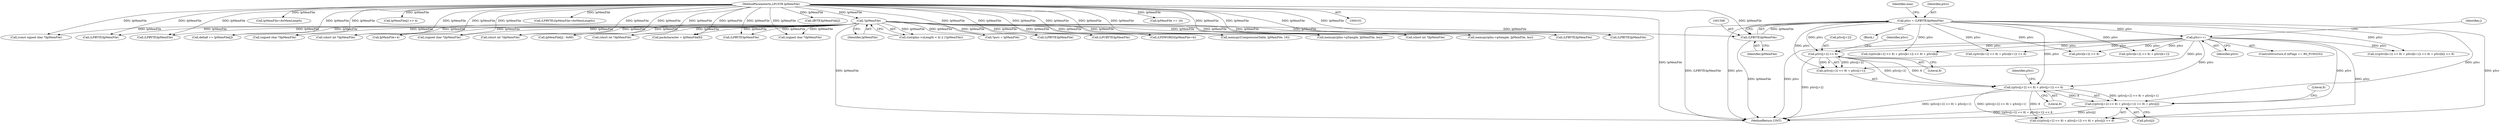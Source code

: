 digraph "0_gstreamer_bc2cdd57d549ab3ba59782e9b395d0cd683fd3ac@array" {
"1001596" [label="(Call,(((pSrc[j+2] << 8) + pSrc[j+1]) << 8) + pSrc[j])"];
"1001597" [label="(Call,((pSrc[j+2] << 8) + pSrc[j+1]) << 8)"];
"1001599" [label="(Call,pSrc[j+2] << 8)"];
"1001578" [label="(Call,pSrc++)"];
"1001565" [label="(Call,pSrc = (LPBYTE)lpMemFile)"];
"1001567" [label="(Call,(LPBYTE)lpMemFile)"];
"1000131" [label="(Call,!lpMemFile)"];
"1000104" [label="(MethodParameterIn,LPCSTR lpMemFile)"];
"1001017" [label="(Call,(LPBYTE)lpMemFile)"];
"1001600" [label="(Call,pSrc[j+2])"];
"1000539" [label="(Call,(signed char *)lpMemFile)"];
"1001201" [label="(Call,lpMemFile+4)"];
"1001510" [label="(Call,lpMemFile+dwMemLength)"];
"1000846" [label="(Call,(short int *)lpMemFile)"];
"1000104" [label="(MethodParameterIn,LPCSTR lpMemFile)"];
"1001108" [label="(Call,(short int *)lpMemFile)"];
"1001665" [label="(Call,((((pSrc[k+2] << 8) + pSrc[k+1]) << 8) + pSrc[k]) << 8)"];
"1001605" [label="(Literal,8)"];
"1000357" [label="(Call,lpMemFile[j] >> 4)"];
"1001337" [label="(Call,(LPBYTE)lpMemFile)"];
"1001607" [label="(Identifier,pSrc)"];
"1001178" [label="(Call,*psrc = lpMemFile)"];
"1001925" [label="(Call,(LPCBYTE)lpMemFile)"];
"1001667" [label="(Call,((pSrc[k+2] << 8) + pSrc[k+1]) << 8)"];
"1001508" [label="(Call,(LPBYTE)(lpMemFile+dwMemLength))"];
"1001579" [label="(Identifier,pSrc)"];
"1001565" [label="(Call,pSrc = (LPBYTE)lpMemFile)"];
"1001598" [label="(Call,(pSrc[j+2] << 8) + pSrc[j+1])"];
"1000123" [label="(Call,((int)pIns->nLength < 4) || (!lpMemFile))"];
"1000316" [label="(Call,memcpy(CompressionTable, lpMemFile, 16))"];
"1000468" [label="(Call,memcpy(pIns->pSample, lpMemFile, len))"];
"1001740" [label="(Call,(LPBYTE)lpMemFile)"];
"1002047" [label="(MethodReturn,UINT)"];
"1001569" [label="(Identifier,lpMemFile)"];
"1000267" [label="(Call,(const signed char *)lpMemFile)"];
"1000974" [label="(Call,(LPBYTE)lpMemFile)"];
"1000347" [label="(Call,(BYTE)lpMemFile[j])"];
"1001613" [label="(Identifier,pSrc)"];
"1001274" [label="(Call,delta8 += lpMemFile[j])"];
"1000422" [label="(Call,(short int *)lpMemFile)"];
"1000731" [label="(Call,(signed char *)lpMemFile)"];
"1001666" [label="(Call,(((pSrc[k+2] << 8) + pSrc[k+1]) << 8) + pSrc[k])"];
"1000240" [label="(Call,lpMemFile[j] - 0x80)"];
"1001578" [label="(Call,pSrc++)"];
"1001182" [label="(Call,packcharacter = lpMemFile[8])"];
"1001583" [label="(Identifier,j)"];
"1001567" [label="(Call,(LPBYTE)lpMemFile)"];
"1000645" [label="(Call,(signed char *)lpMemFile)"];
"1001596" [label="(Call,(((pSrc[j+2] << 8) + pSrc[j+1]) << 8) + pSrc[j])"];
"1001597" [label="(Call,((pSrc[j+2] << 8) + pSrc[j+1]) << 8)"];
"1001595" [label="(Call,((((pSrc[j+2] << 8) + pSrc[j+1]) << 8) + pSrc[j]) << 8)"];
"1001554" [label="(Block,)"];
"1001615" [label="(Literal,8)"];
"1001574" [label="(ControlStructure,if (nFlags == RS_PCM32S))"];
"1001599" [label="(Call,pSrc[j+2] << 8)"];
"1001502" [label="(Call,(LPBYTE)lpMemFile)"];
"1000320" [label="(Call,lpMemFile += 16)"];
"1001199" [label="(Call,(LPDWORD)(lpMemFile+4))"];
"1001612" [label="(Call,pSrc[j])"];
"1001669" [label="(Call,pSrc[k+2] << 8)"];
"1000132" [label="(Identifier,lpMemFile)"];
"1002011" [label="(Call,memcpy(pIns->pSample, lpMemFile, len))"];
"1000594" [label="(Call,(short int *)lpMemFile)"];
"1001566" [label="(Identifier,pSrc)"];
"1000959" [label="(Call,(LPBYTE)lpMemFile)"];
"1001668" [label="(Call,(pSrc[k+2] << 8) + pSrc[k+1])"];
"1001611" [label="(Literal,8)"];
"1001572" [label="(Identifier,max)"];
"1000131" [label="(Call,!lpMemFile)"];
"1001596" -> "1001595"  [label="AST: "];
"1001596" -> "1001612"  [label="CFG: "];
"1001597" -> "1001596"  [label="AST: "];
"1001612" -> "1001596"  [label="AST: "];
"1001615" -> "1001596"  [label="CFG: "];
"1001596" -> "1002047"  [label="DDG: ((pSrc[j+2] << 8) + pSrc[j+1]) << 8"];
"1001596" -> "1002047"  [label="DDG: pSrc[j]"];
"1001597" -> "1001596"  [label="DDG: (pSrc[j+2] << 8) + pSrc[j+1]"];
"1001597" -> "1001596"  [label="DDG: 8"];
"1001578" -> "1001596"  [label="DDG: pSrc"];
"1001565" -> "1001596"  [label="DDG: pSrc"];
"1001597" -> "1001611"  [label="CFG: "];
"1001598" -> "1001597"  [label="AST: "];
"1001611" -> "1001597"  [label="AST: "];
"1001613" -> "1001597"  [label="CFG: "];
"1001597" -> "1002047"  [label="DDG: (pSrc[j+2] << 8) + pSrc[j+1]"];
"1001597" -> "1001595"  [label="DDG: (pSrc[j+2] << 8) + pSrc[j+1]"];
"1001597" -> "1001595"  [label="DDG: 8"];
"1001599" -> "1001597"  [label="DDG: pSrc[j+2]"];
"1001599" -> "1001597"  [label="DDG: 8"];
"1001578" -> "1001597"  [label="DDG: pSrc"];
"1001565" -> "1001597"  [label="DDG: pSrc"];
"1001599" -> "1001598"  [label="AST: "];
"1001599" -> "1001605"  [label="CFG: "];
"1001600" -> "1001599"  [label="AST: "];
"1001605" -> "1001599"  [label="AST: "];
"1001607" -> "1001599"  [label="CFG: "];
"1001599" -> "1002047"  [label="DDG: pSrc[j+2]"];
"1001599" -> "1001598"  [label="DDG: pSrc[j+2]"];
"1001599" -> "1001598"  [label="DDG: 8"];
"1001578" -> "1001599"  [label="DDG: pSrc"];
"1001565" -> "1001599"  [label="DDG: pSrc"];
"1001578" -> "1001574"  [label="AST: "];
"1001578" -> "1001579"  [label="CFG: "];
"1001579" -> "1001578"  [label="AST: "];
"1001583" -> "1001578"  [label="CFG: "];
"1001578" -> "1002047"  [label="DDG: pSrc"];
"1001565" -> "1001578"  [label="DDG: pSrc"];
"1001578" -> "1001595"  [label="DDG: pSrc"];
"1001578" -> "1001598"  [label="DDG: pSrc"];
"1001578" -> "1001665"  [label="DDG: pSrc"];
"1001578" -> "1001667"  [label="DDG: pSrc"];
"1001578" -> "1001669"  [label="DDG: pSrc"];
"1001578" -> "1001668"  [label="DDG: pSrc"];
"1001578" -> "1001666"  [label="DDG: pSrc"];
"1001565" -> "1001554"  [label="AST: "];
"1001565" -> "1001567"  [label="CFG: "];
"1001566" -> "1001565"  [label="AST: "];
"1001567" -> "1001565"  [label="AST: "];
"1001572" -> "1001565"  [label="CFG: "];
"1001565" -> "1002047"  [label="DDG: (LPBYTE)lpMemFile"];
"1001565" -> "1002047"  [label="DDG: pSrc"];
"1001567" -> "1001565"  [label="DDG: lpMemFile"];
"1001565" -> "1001595"  [label="DDG: pSrc"];
"1001565" -> "1001598"  [label="DDG: pSrc"];
"1001565" -> "1001665"  [label="DDG: pSrc"];
"1001565" -> "1001667"  [label="DDG: pSrc"];
"1001565" -> "1001669"  [label="DDG: pSrc"];
"1001565" -> "1001668"  [label="DDG: pSrc"];
"1001565" -> "1001666"  [label="DDG: pSrc"];
"1001567" -> "1001569"  [label="CFG: "];
"1001568" -> "1001567"  [label="AST: "];
"1001569" -> "1001567"  [label="AST: "];
"1001567" -> "1002047"  [label="DDG: lpMemFile"];
"1000131" -> "1001567"  [label="DDG: lpMemFile"];
"1000104" -> "1001567"  [label="DDG: lpMemFile"];
"1000131" -> "1000123"  [label="AST: "];
"1000131" -> "1000132"  [label="CFG: "];
"1000132" -> "1000131"  [label="AST: "];
"1000123" -> "1000131"  [label="CFG: "];
"1000131" -> "1002047"  [label="DDG: lpMemFile"];
"1000131" -> "1000123"  [label="DDG: lpMemFile"];
"1000104" -> "1000131"  [label="DDG: lpMemFile"];
"1000131" -> "1000240"  [label="DDG: lpMemFile"];
"1000131" -> "1000267"  [label="DDG: lpMemFile"];
"1000131" -> "1000316"  [label="DDG: lpMemFile"];
"1000131" -> "1000422"  [label="DDG: lpMemFile"];
"1000131" -> "1000468"  [label="DDG: lpMemFile"];
"1000131" -> "1000539"  [label="DDG: lpMemFile"];
"1000131" -> "1000594"  [label="DDG: lpMemFile"];
"1000131" -> "1000645"  [label="DDG: lpMemFile"];
"1000131" -> "1000731"  [label="DDG: lpMemFile"];
"1000131" -> "1000846"  [label="DDG: lpMemFile"];
"1000131" -> "1000959"  [label="DDG: lpMemFile"];
"1000131" -> "1000974"  [label="DDG: lpMemFile"];
"1000131" -> "1001017"  [label="DDG: lpMemFile"];
"1000131" -> "1001108"  [label="DDG: lpMemFile"];
"1000131" -> "1001178"  [label="DDG: lpMemFile"];
"1000131" -> "1001182"  [label="DDG: lpMemFile"];
"1000131" -> "1001199"  [label="DDG: lpMemFile"];
"1000131" -> "1001201"  [label="DDG: lpMemFile"];
"1000131" -> "1001274"  [label="DDG: lpMemFile"];
"1000131" -> "1001337"  [label="DDG: lpMemFile"];
"1000131" -> "1001502"  [label="DDG: lpMemFile"];
"1000131" -> "1001740"  [label="DDG: lpMemFile"];
"1000131" -> "1001925"  [label="DDG: lpMemFile"];
"1000131" -> "1002011"  [label="DDG: lpMemFile"];
"1000104" -> "1000101"  [label="AST: "];
"1000104" -> "1002047"  [label="DDG: lpMemFile"];
"1000104" -> "1000240"  [label="DDG: lpMemFile"];
"1000104" -> "1000267"  [label="DDG: lpMemFile"];
"1000104" -> "1000316"  [label="DDG: lpMemFile"];
"1000104" -> "1000320"  [label="DDG: lpMemFile"];
"1000104" -> "1000347"  [label="DDG: lpMemFile"];
"1000104" -> "1000357"  [label="DDG: lpMemFile"];
"1000104" -> "1000422"  [label="DDG: lpMemFile"];
"1000104" -> "1000468"  [label="DDG: lpMemFile"];
"1000104" -> "1000539"  [label="DDG: lpMemFile"];
"1000104" -> "1000594"  [label="DDG: lpMemFile"];
"1000104" -> "1000645"  [label="DDG: lpMemFile"];
"1000104" -> "1000731"  [label="DDG: lpMemFile"];
"1000104" -> "1000846"  [label="DDG: lpMemFile"];
"1000104" -> "1000959"  [label="DDG: lpMemFile"];
"1000104" -> "1000974"  [label="DDG: lpMemFile"];
"1000104" -> "1001017"  [label="DDG: lpMemFile"];
"1000104" -> "1001108"  [label="DDG: lpMemFile"];
"1000104" -> "1001178"  [label="DDG: lpMemFile"];
"1000104" -> "1001182"  [label="DDG: lpMemFile"];
"1000104" -> "1001199"  [label="DDG: lpMemFile"];
"1000104" -> "1001201"  [label="DDG: lpMemFile"];
"1000104" -> "1001274"  [label="DDG: lpMemFile"];
"1000104" -> "1001337"  [label="DDG: lpMemFile"];
"1000104" -> "1001502"  [label="DDG: lpMemFile"];
"1000104" -> "1001508"  [label="DDG: lpMemFile"];
"1000104" -> "1001510"  [label="DDG: lpMemFile"];
"1000104" -> "1001740"  [label="DDG: lpMemFile"];
"1000104" -> "1001925"  [label="DDG: lpMemFile"];
"1000104" -> "1002011"  [label="DDG: lpMemFile"];
}
